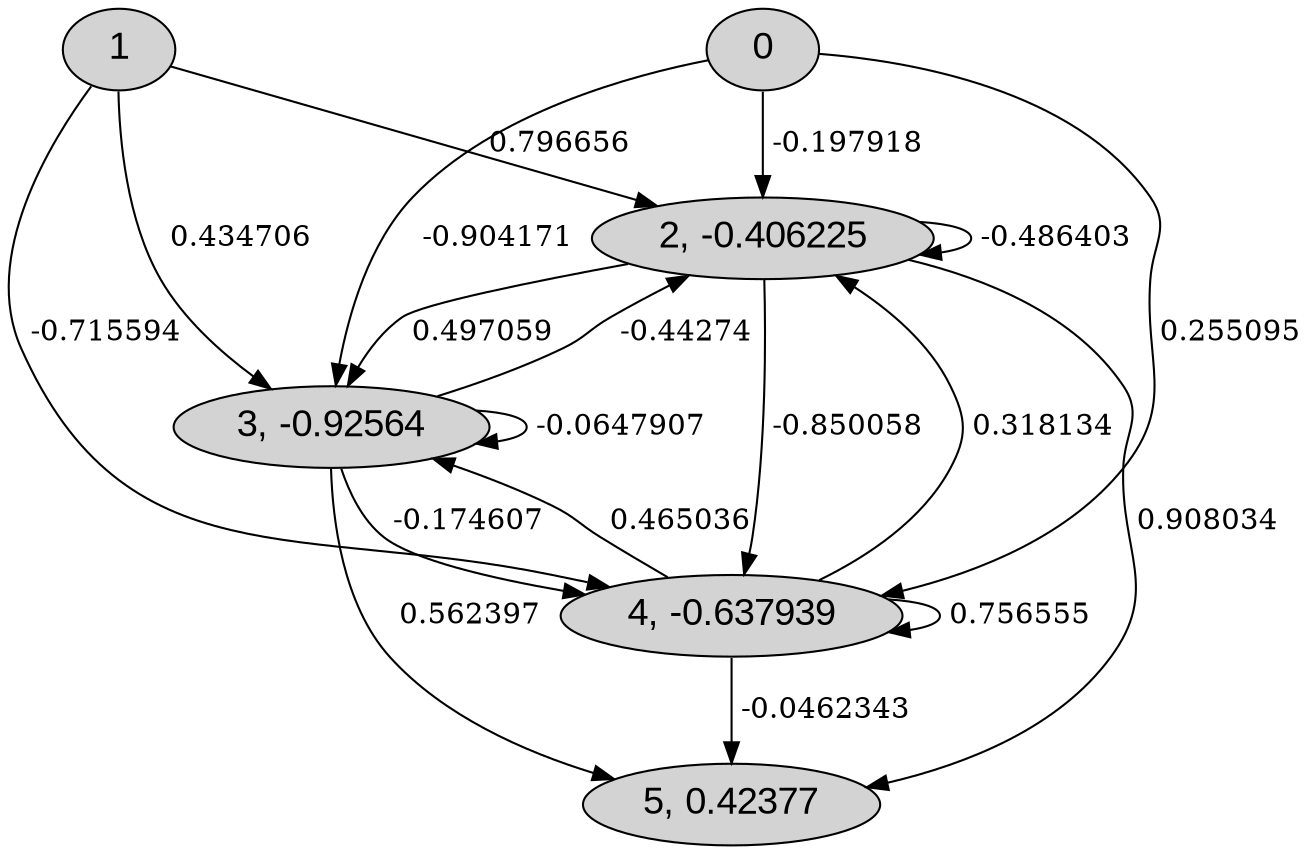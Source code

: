 digraph G { 
layout="dot"
node [fontname="arial",fontsize=18,style=filled];
bgcolor="#FFFFFF";
2 [label="2, -0.406225"];
0-> 2[label=" -0.197918"];
1-> 2[label=" 0.796656"];
2-> 2[label=" -0.486403"];
3-> 2[label=" -0.44274"];
4-> 2[label=" 0.318134"];
3 [label="3, -0.92564"];
0-> 3[label=" -0.904171"];
1-> 3[label=" 0.434706"];
2-> 3[label=" 0.497059"];
3-> 3[label=" -0.0647907"];
4-> 3[label=" 0.465036"];
4 [label="4, -0.637939"];
0-> 4[label=" 0.255095"];
1-> 4[label=" -0.715594"];
2-> 4[label=" -0.850058"];
3-> 4[label=" -0.174607"];
4-> 4[label=" 0.756555"];
 
5 [label="5, 0.42377"];
2-> 5[label=" 0.908034"];
3-> 5[label=" 0.562397"];
4-> 5[label=" -0.0462343"];
}


